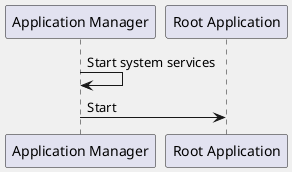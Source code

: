@startuml
skinparam BackgroundColor F0F0F0
participant "Application Manager" as appmgr
participant "Root Application" as root

appmgr -> appmgr: Start system services
appmgr -> root: Start
@enduml
